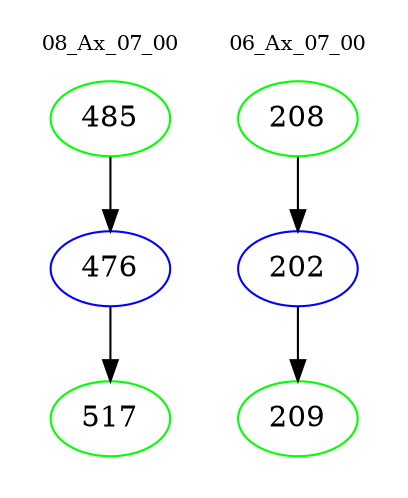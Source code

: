 digraph{
subgraph cluster_0 {
color = white
label = "08_Ax_07_00";
fontsize=10;
T0_485 [label="485", color="green"]
T0_485 -> T0_476 [color="black"]
T0_476 [label="476", color="blue"]
T0_476 -> T0_517 [color="black"]
T0_517 [label="517", color="green"]
}
subgraph cluster_1 {
color = white
label = "06_Ax_07_00";
fontsize=10;
T1_208 [label="208", color="green"]
T1_208 -> T1_202 [color="black"]
T1_202 [label="202", color="blue"]
T1_202 -> T1_209 [color="black"]
T1_209 [label="209", color="green"]
}
}
